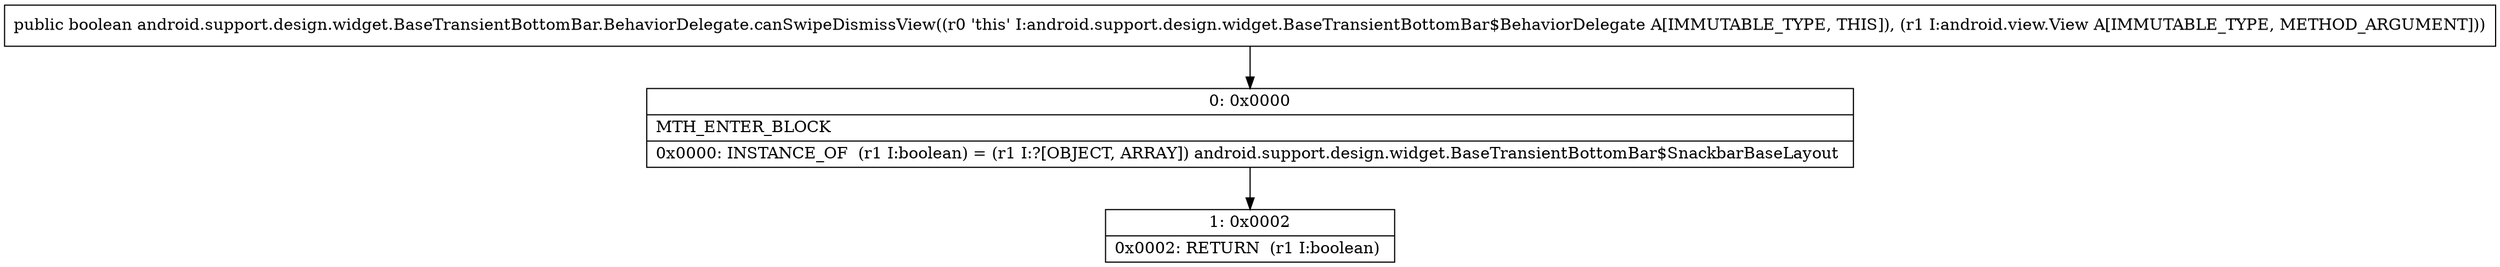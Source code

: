 digraph "CFG forandroid.support.design.widget.BaseTransientBottomBar.BehaviorDelegate.canSwipeDismissView(Landroid\/view\/View;)Z" {
Node_0 [shape=record,label="{0\:\ 0x0000|MTH_ENTER_BLOCK\l|0x0000: INSTANCE_OF  (r1 I:boolean) = (r1 I:?[OBJECT, ARRAY]) android.support.design.widget.BaseTransientBottomBar$SnackbarBaseLayout \l}"];
Node_1 [shape=record,label="{1\:\ 0x0002|0x0002: RETURN  (r1 I:boolean) \l}"];
MethodNode[shape=record,label="{public boolean android.support.design.widget.BaseTransientBottomBar.BehaviorDelegate.canSwipeDismissView((r0 'this' I:android.support.design.widget.BaseTransientBottomBar$BehaviorDelegate A[IMMUTABLE_TYPE, THIS]), (r1 I:android.view.View A[IMMUTABLE_TYPE, METHOD_ARGUMENT])) }"];
MethodNode -> Node_0;
Node_0 -> Node_1;
}

